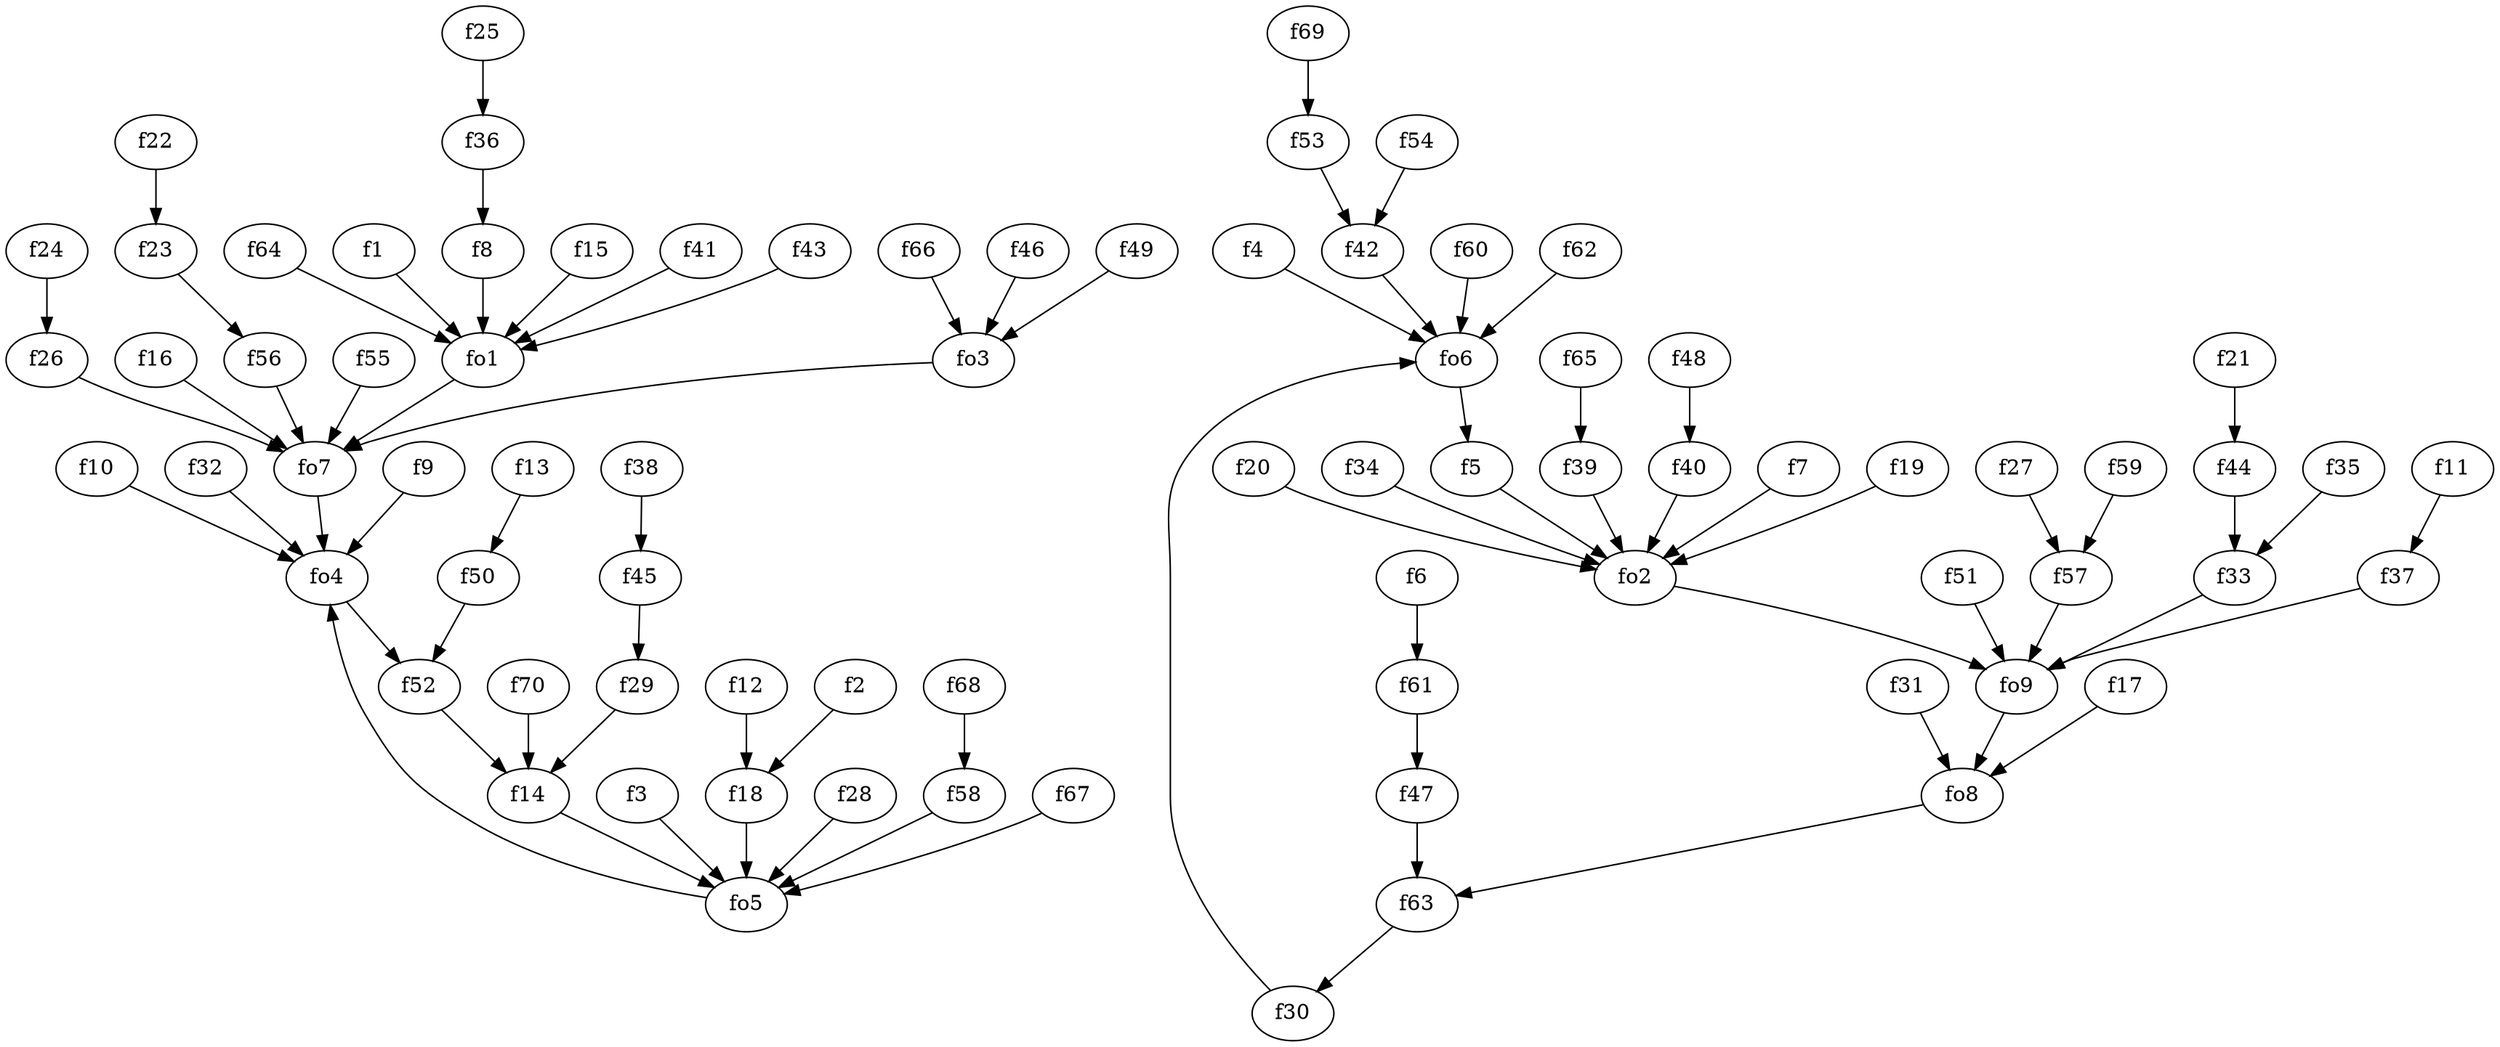 strict digraph  {
f1;
f2;
f3;
f4;
f5;
f6;
f7;
f8;
f9;
f10;
f11;
f12;
f13;
f14;
f15;
f16;
f17;
f18;
f19;
f20;
f21;
f22;
f23;
f24;
f25;
f26;
f27;
f28;
f29;
f30;
f31;
f32;
f33;
f34;
f35;
f36;
f37;
f38;
f39;
f40;
f41;
f42;
f43;
f44;
f45;
f46;
f47;
f48;
f49;
f50;
f51;
f52;
f53;
f54;
f55;
f56;
f57;
f58;
f59;
f60;
f61;
f62;
f63;
f64;
f65;
f66;
f67;
f68;
f69;
f70;
fo1;
fo2;
fo3;
fo4;
fo5;
fo6;
fo7;
fo8;
fo9;
f1 -> fo1  [weight=2];
f2 -> f18  [weight=2];
f3 -> fo5  [weight=2];
f4 -> fo6  [weight=2];
f5 -> fo2  [weight=2];
f6 -> f61  [weight=2];
f7 -> fo2  [weight=2];
f8 -> fo1  [weight=2];
f9 -> fo4  [weight=2];
f10 -> fo4  [weight=2];
f11 -> f37  [weight=2];
f12 -> f18  [weight=2];
f13 -> f50  [weight=2];
f14 -> fo5  [weight=2];
f15 -> fo1  [weight=2];
f16 -> fo7  [weight=2];
f17 -> fo8  [weight=2];
f18 -> fo5  [weight=2];
f19 -> fo2  [weight=2];
f20 -> fo2  [weight=2];
f21 -> f44  [weight=2];
f22 -> f23  [weight=2];
f23 -> f56  [weight=2];
f24 -> f26  [weight=2];
f25 -> f36  [weight=2];
f26 -> fo7  [weight=2];
f27 -> f57  [weight=2];
f28 -> fo5  [weight=2];
f29 -> f14  [weight=2];
f30 -> fo6  [weight=2];
f31 -> fo8  [weight=2];
f32 -> fo4  [weight=2];
f33 -> fo9  [weight=2];
f34 -> fo2  [weight=2];
f35 -> f33  [weight=2];
f36 -> f8  [weight=2];
f37 -> fo9  [weight=2];
f38 -> f45  [weight=2];
f39 -> fo2  [weight=2];
f40 -> fo2  [weight=2];
f41 -> fo1  [weight=2];
f42 -> fo6  [weight=2];
f43 -> fo1  [weight=2];
f44 -> f33  [weight=2];
f45 -> f29  [weight=2];
f46 -> fo3  [weight=2];
f47 -> f63  [weight=2];
f48 -> f40  [weight=2];
f49 -> fo3  [weight=2];
f50 -> f52  [weight=2];
f51 -> fo9  [weight=2];
f52 -> f14  [weight=2];
f53 -> f42  [weight=2];
f54 -> f42  [weight=2];
f55 -> fo7  [weight=2];
f56 -> fo7  [weight=2];
f57 -> fo9  [weight=2];
f58 -> fo5  [weight=2];
f59 -> f57  [weight=2];
f60 -> fo6  [weight=2];
f61 -> f47  [weight=2];
f62 -> fo6  [weight=2];
f63 -> f30  [weight=2];
f64 -> fo1  [weight=2];
f65 -> f39  [weight=2];
f66 -> fo3  [weight=2];
f67 -> fo5  [weight=2];
f68 -> f58  [weight=2];
f69 -> f53  [weight=2];
f70 -> f14  [weight=2];
fo1 -> fo7  [weight=2];
fo2 -> fo9  [weight=2];
fo3 -> fo7  [weight=2];
fo4 -> f52  [weight=2];
fo5 -> fo4  [weight=2];
fo6 -> f5  [weight=2];
fo7 -> fo4  [weight=2];
fo8 -> f63  [weight=2];
fo9 -> fo8  [weight=2];
}
